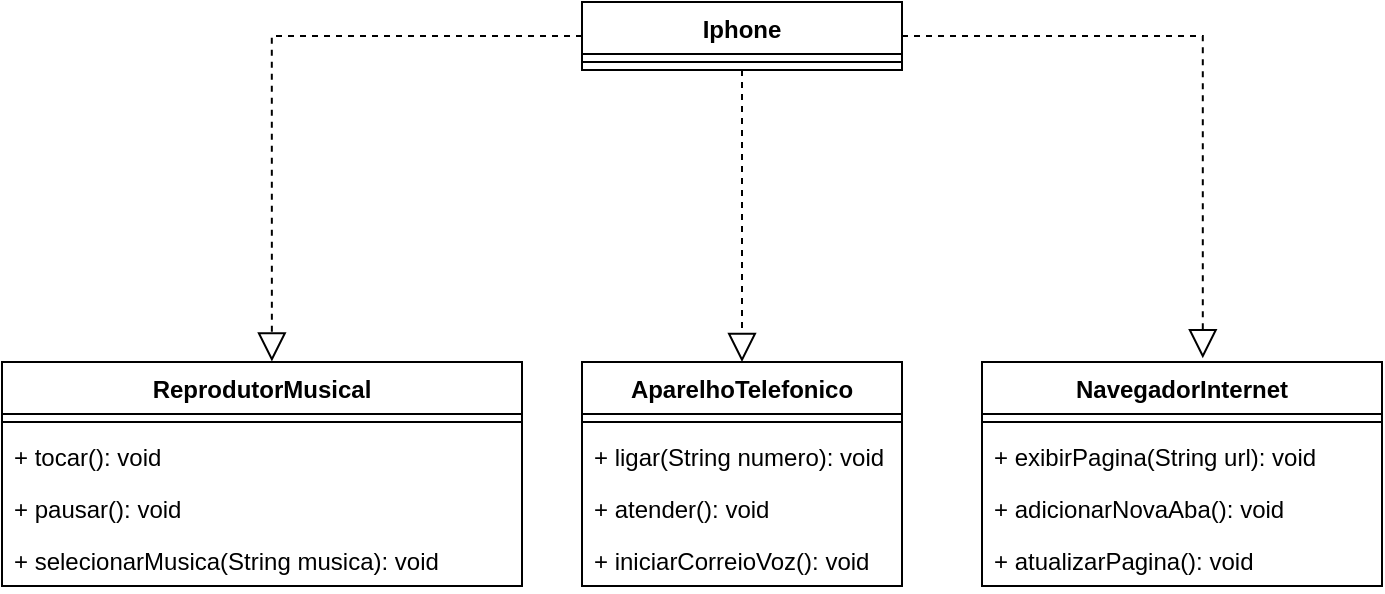 <mxfile version="27.1.3">
  <diagram name="Página-1" id="vGQSUrz-fHVvYQ-vLrIZ">
    <mxGraphModel dx="1123" dy="607" grid="1" gridSize="10" guides="1" tooltips="1" connect="1" arrows="1" fold="1" page="1" pageScale="1" pageWidth="827" pageHeight="1169" math="0" shadow="0">
      <root>
        <mxCell id="0" />
        <mxCell id="1" parent="0" />
        <mxCell id="H8KkfbdP3IzZDyHpHdOB-1" value="Iphone" style="swimlane;fontStyle=1;align=center;verticalAlign=top;childLayout=stackLayout;horizontal=1;startSize=26;horizontalStack=0;resizeParent=1;resizeParentMax=0;resizeLast=0;collapsible=1;marginBottom=0;whiteSpace=wrap;html=1;" vertex="1" parent="1">
          <mxGeometry x="350" y="140" width="160" height="34" as="geometry" />
        </mxCell>
        <mxCell id="H8KkfbdP3IzZDyHpHdOB-3" value="" style="line;strokeWidth=1;fillColor=none;align=left;verticalAlign=middle;spacingTop=-1;spacingLeft=3;spacingRight=3;rotatable=0;labelPosition=right;points=[];portConstraint=eastwest;strokeColor=inherit;" vertex="1" parent="H8KkfbdP3IzZDyHpHdOB-1">
          <mxGeometry y="26" width="160" height="8" as="geometry" />
        </mxCell>
        <mxCell id="H8KkfbdP3IzZDyHpHdOB-5" value="AparelhoTelefonico" style="swimlane;fontStyle=1;align=center;verticalAlign=top;childLayout=stackLayout;horizontal=1;startSize=26;horizontalStack=0;resizeParent=1;resizeParentMax=0;resizeLast=0;collapsible=1;marginBottom=0;whiteSpace=wrap;html=1;" vertex="1" parent="1">
          <mxGeometry x="350" y="320" width="160" height="112" as="geometry" />
        </mxCell>
        <mxCell id="H8KkfbdP3IzZDyHpHdOB-7" value="" style="line;strokeWidth=1;fillColor=none;align=left;verticalAlign=middle;spacingTop=-1;spacingLeft=3;spacingRight=3;rotatable=0;labelPosition=right;points=[];portConstraint=eastwest;strokeColor=inherit;" vertex="1" parent="H8KkfbdP3IzZDyHpHdOB-5">
          <mxGeometry y="26" width="160" height="8" as="geometry" />
        </mxCell>
        <mxCell id="H8KkfbdP3IzZDyHpHdOB-8" value="+ ligar(String numero): void" style="text;strokeColor=none;fillColor=none;align=left;verticalAlign=top;spacingLeft=4;spacingRight=4;overflow=hidden;rotatable=0;points=[[0,0.5],[1,0.5]];portConstraint=eastwest;whiteSpace=wrap;html=1;" vertex="1" parent="H8KkfbdP3IzZDyHpHdOB-5">
          <mxGeometry y="34" width="160" height="26" as="geometry" />
        </mxCell>
        <mxCell id="H8KkfbdP3IzZDyHpHdOB-25" value="+ atender(): void" style="text;strokeColor=none;fillColor=none;align=left;verticalAlign=top;spacingLeft=4;spacingRight=4;overflow=hidden;rotatable=0;points=[[0,0.5],[1,0.5]];portConstraint=eastwest;whiteSpace=wrap;html=1;" vertex="1" parent="H8KkfbdP3IzZDyHpHdOB-5">
          <mxGeometry y="60" width="160" height="26" as="geometry" />
        </mxCell>
        <mxCell id="H8KkfbdP3IzZDyHpHdOB-24" value="+ iniciarCorreioVoz(): void" style="text;strokeColor=none;fillColor=none;align=left;verticalAlign=top;spacingLeft=4;spacingRight=4;overflow=hidden;rotatable=0;points=[[0,0.5],[1,0.5]];portConstraint=eastwest;whiteSpace=wrap;html=1;" vertex="1" parent="H8KkfbdP3IzZDyHpHdOB-5">
          <mxGeometry y="86" width="160" height="26" as="geometry" />
        </mxCell>
        <mxCell id="H8KkfbdP3IzZDyHpHdOB-9" value="ReprodutorMusical" style="swimlane;fontStyle=1;align=center;verticalAlign=top;childLayout=stackLayout;horizontal=1;startSize=26;horizontalStack=0;resizeParent=1;resizeParentMax=0;resizeLast=0;collapsible=1;marginBottom=0;whiteSpace=wrap;html=1;" vertex="1" parent="1">
          <mxGeometry x="60" y="320" width="260" height="112" as="geometry" />
        </mxCell>
        <mxCell id="H8KkfbdP3IzZDyHpHdOB-11" value="" style="line;strokeWidth=1;fillColor=none;align=left;verticalAlign=middle;spacingTop=-1;spacingLeft=3;spacingRight=3;rotatable=0;labelPosition=right;points=[];portConstraint=eastwest;strokeColor=inherit;" vertex="1" parent="H8KkfbdP3IzZDyHpHdOB-9">
          <mxGeometry y="26" width="260" height="8" as="geometry" />
        </mxCell>
        <mxCell id="H8KkfbdP3IzZDyHpHdOB-12" value="+ tocar(): void" style="text;strokeColor=none;fillColor=none;align=left;verticalAlign=top;spacingLeft=4;spacingRight=4;overflow=hidden;rotatable=0;points=[[0,0.5],[1,0.5]];portConstraint=eastwest;whiteSpace=wrap;html=1;" vertex="1" parent="H8KkfbdP3IzZDyHpHdOB-9">
          <mxGeometry y="34" width="260" height="26" as="geometry" />
        </mxCell>
        <mxCell id="H8KkfbdP3IzZDyHpHdOB-22" value="+ pausar(): void" style="text;strokeColor=none;fillColor=none;align=left;verticalAlign=top;spacingLeft=4;spacingRight=4;overflow=hidden;rotatable=0;points=[[0,0.5],[1,0.5]];portConstraint=eastwest;whiteSpace=wrap;html=1;" vertex="1" parent="H8KkfbdP3IzZDyHpHdOB-9">
          <mxGeometry y="60" width="260" height="26" as="geometry" />
        </mxCell>
        <mxCell id="H8KkfbdP3IzZDyHpHdOB-21" value="+ selecionarMusica(String musica): void" style="text;strokeColor=none;fillColor=none;align=left;verticalAlign=top;spacingLeft=4;spacingRight=4;overflow=hidden;rotatable=0;points=[[0,0.5],[1,0.5]];portConstraint=eastwest;whiteSpace=wrap;html=1;" vertex="1" parent="H8KkfbdP3IzZDyHpHdOB-9">
          <mxGeometry y="86" width="260" height="26" as="geometry" />
        </mxCell>
        <mxCell id="H8KkfbdP3IzZDyHpHdOB-13" value="NavegadorInternet" style="swimlane;fontStyle=1;align=center;verticalAlign=top;childLayout=stackLayout;horizontal=1;startSize=26;horizontalStack=0;resizeParent=1;resizeParentMax=0;resizeLast=0;collapsible=1;marginBottom=0;whiteSpace=wrap;html=1;" vertex="1" parent="1">
          <mxGeometry x="550" y="320" width="200" height="112" as="geometry" />
        </mxCell>
        <mxCell id="H8KkfbdP3IzZDyHpHdOB-15" value="" style="line;strokeWidth=1;fillColor=none;align=left;verticalAlign=middle;spacingTop=-1;spacingLeft=3;spacingRight=3;rotatable=0;labelPosition=right;points=[];portConstraint=eastwest;strokeColor=inherit;" vertex="1" parent="H8KkfbdP3IzZDyHpHdOB-13">
          <mxGeometry y="26" width="200" height="8" as="geometry" />
        </mxCell>
        <mxCell id="H8KkfbdP3IzZDyHpHdOB-16" value="+ exibirPagina(String url): void" style="text;strokeColor=none;fillColor=none;align=left;verticalAlign=top;spacingLeft=4;spacingRight=4;overflow=hidden;rotatable=0;points=[[0,0.5],[1,0.5]];portConstraint=eastwest;whiteSpace=wrap;html=1;" vertex="1" parent="H8KkfbdP3IzZDyHpHdOB-13">
          <mxGeometry y="34" width="200" height="26" as="geometry" />
        </mxCell>
        <mxCell id="H8KkfbdP3IzZDyHpHdOB-28" value="+ adicionarNovaAba(): void" style="text;strokeColor=none;fillColor=none;align=left;verticalAlign=top;spacingLeft=4;spacingRight=4;overflow=hidden;rotatable=0;points=[[0,0.5],[1,0.5]];portConstraint=eastwest;whiteSpace=wrap;html=1;" vertex="1" parent="H8KkfbdP3IzZDyHpHdOB-13">
          <mxGeometry y="60" width="200" height="26" as="geometry" />
        </mxCell>
        <mxCell id="H8KkfbdP3IzZDyHpHdOB-27" value="+ atualizarPagina(): void" style="text;strokeColor=none;fillColor=none;align=left;verticalAlign=top;spacingLeft=4;spacingRight=4;overflow=hidden;rotatable=0;points=[[0,0.5],[1,0.5]];portConstraint=eastwest;whiteSpace=wrap;html=1;" vertex="1" parent="H8KkfbdP3IzZDyHpHdOB-13">
          <mxGeometry y="86" width="200" height="26" as="geometry" />
        </mxCell>
        <mxCell id="H8KkfbdP3IzZDyHpHdOB-29" value="" style="endArrow=block;dashed=1;endFill=0;endSize=12;html=1;rounded=0;entryX=0.519;entryY=-0.002;entryDx=0;entryDy=0;entryPerimeter=0;exitX=0;exitY=0.5;exitDx=0;exitDy=0;edgeStyle=orthogonalEdgeStyle;" edge="1" parent="1" source="H8KkfbdP3IzZDyHpHdOB-1" target="H8KkfbdP3IzZDyHpHdOB-9">
          <mxGeometry width="160" relative="1" as="geometry">
            <mxPoint x="130" y="200" as="sourcePoint" />
            <mxPoint x="290" y="200" as="targetPoint" />
          </mxGeometry>
        </mxCell>
        <mxCell id="H8KkfbdP3IzZDyHpHdOB-30" value="" style="endArrow=block;dashed=1;endFill=0;endSize=12;html=1;rounded=0;exitX=1;exitY=0.5;exitDx=0;exitDy=0;entryX=0.552;entryY=-0.017;entryDx=0;entryDy=0;entryPerimeter=0;edgeStyle=orthogonalEdgeStyle;" edge="1" parent="1" source="H8KkfbdP3IzZDyHpHdOB-1" target="H8KkfbdP3IzZDyHpHdOB-13">
          <mxGeometry width="160" relative="1" as="geometry">
            <mxPoint x="600" y="200" as="sourcePoint" />
            <mxPoint x="760" y="200" as="targetPoint" />
          </mxGeometry>
        </mxCell>
        <mxCell id="H8KkfbdP3IzZDyHpHdOB-31" value="" style="endArrow=block;dashed=1;endFill=0;endSize=12;html=1;rounded=0;exitX=0.5;exitY=1;exitDx=0;exitDy=0;entryX=0.5;entryY=0;entryDx=0;entryDy=0;" edge="1" parent="1" source="H8KkfbdP3IzZDyHpHdOB-1" target="H8KkfbdP3IzZDyHpHdOB-5">
          <mxGeometry width="160" relative="1" as="geometry">
            <mxPoint x="480" y="270" as="sourcePoint" />
            <mxPoint x="640" y="270" as="targetPoint" />
          </mxGeometry>
        </mxCell>
      </root>
    </mxGraphModel>
  </diagram>
</mxfile>
